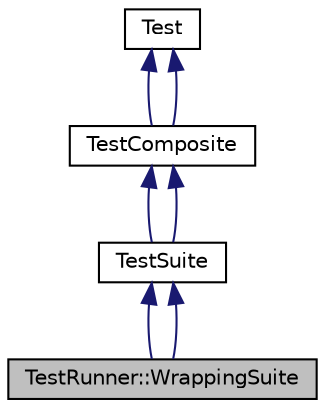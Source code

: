 digraph "TestRunner::WrappingSuite"
{
  edge [fontname="Helvetica",fontsize="10",labelfontname="Helvetica",labelfontsize="10"];
  node [fontname="Helvetica",fontsize="10",shape=record];
  Node1 [label="TestRunner::WrappingSuite",height=0.2,width=0.4,color="black", fillcolor="grey75", style="filled", fontcolor="black"];
  Node2 -> Node1 [dir="back",color="midnightblue",fontsize="10",style="solid"];
  Node2 [label="TestSuite",height=0.2,width=0.4,color="black", fillcolor="white", style="filled",URL="$class_test_suite.html",tooltip="A Composite of Tests.It runs a collection of test cases. Here is an example. "];
  Node3 -> Node2 [dir="back",color="midnightblue",fontsize="10",style="solid"];
  Node3 [label="TestComposite",height=0.2,width=0.4,color="black", fillcolor="white", style="filled",URL="$class_test_composite.html",tooltip="A Composite of Tests. "];
  Node4 -> Node3 [dir="back",color="midnightblue",fontsize="10",style="solid"];
  Node4 [label="Test",height=0.2,width=0.4,color="black", fillcolor="white", style="filled",URL="$class_test.html",tooltip="Base class for all test objects.All test objects should be a subclass of Test. Some test objects..."];
  Node4 -> Node3 [dir="back",color="midnightblue",fontsize="10",style="solid"];
  Node3 -> Node2 [dir="back",color="midnightblue",fontsize="10",style="solid"];
  Node2 -> Node1 [dir="back",color="midnightblue",fontsize="10",style="solid"];
}
